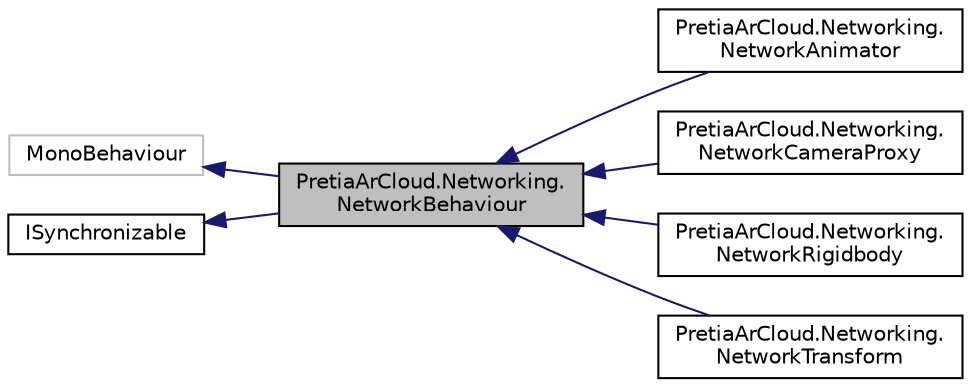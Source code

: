 digraph "PretiaArCloud.Networking.NetworkBehaviour"
{
 // LATEX_PDF_SIZE
  edge [fontname="Helvetica",fontsize="10",labelfontname="Helvetica",labelfontsize="10"];
  node [fontname="Helvetica",fontsize="10",shape=record];
  rankdir="LR";
  Node1 [label="PretiaArCloud.Networking.\lNetworkBehaviour",height=0.2,width=0.4,color="black", fillcolor="grey75", style="filled", fontcolor="black",tooltip=" "];
  Node2 -> Node1 [dir="back",color="midnightblue",fontsize="10",style="solid",fontname="Helvetica"];
  Node2 [label="MonoBehaviour",height=0.2,width=0.4,color="grey75", fillcolor="white", style="filled",tooltip=" "];
  Node3 -> Node1 [dir="back",color="midnightblue",fontsize="10",style="solid",fontname="Helvetica"];
  Node3 [label="ISynchronizable",height=0.2,width=0.4,color="black", fillcolor="white", style="filled",URL="$interfacePretiaArCloud_1_1Networking_1_1ISynchronizable.html",tooltip=" "];
  Node1 -> Node4 [dir="back",color="midnightblue",fontsize="10",style="solid",fontname="Helvetica"];
  Node4 [label="PretiaArCloud.Networking.\lNetworkAnimator",height=0.2,width=0.4,color="black", fillcolor="white", style="filled",URL="$classPretiaArCloud_1_1Networking_1_1NetworkAnimator.html",tooltip=" "];
  Node1 -> Node5 [dir="back",color="midnightblue",fontsize="10",style="solid",fontname="Helvetica"];
  Node5 [label="PretiaArCloud.Networking.\lNetworkCameraProxy",height=0.2,width=0.4,color="black", fillcolor="white", style="filled",URL="$classPretiaArCloud_1_1Networking_1_1NetworkCameraProxy.html",tooltip=" "];
  Node1 -> Node6 [dir="back",color="midnightblue",fontsize="10",style="solid",fontname="Helvetica"];
  Node6 [label="PretiaArCloud.Networking.\lNetworkRigidbody",height=0.2,width=0.4,color="black", fillcolor="white", style="filled",URL="$classPretiaArCloud_1_1Networking_1_1NetworkRigidbody.html",tooltip=" "];
  Node1 -> Node7 [dir="back",color="midnightblue",fontsize="10",style="solid",fontname="Helvetica"];
  Node7 [label="PretiaArCloud.Networking.\lNetworkTransform",height=0.2,width=0.4,color="black", fillcolor="white", style="filled",URL="$classPretiaArCloud_1_1Networking_1_1NetworkTransform.html",tooltip=" "];
}
